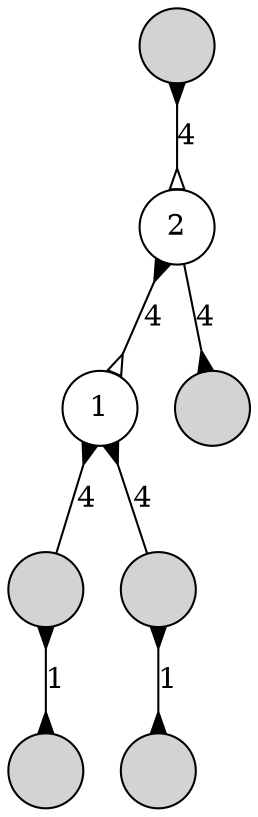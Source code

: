 digraph
{
	node [shape=circle, style=filled, label=""];
	edge [dir=both, arrowtail=none, arrowhead=none];

	n00 -> n10 [label=4, arrowtail=inv, arrowhead=oinv];
	n10 -> n20 [label=4, arrowtail=inv, arrowhead=oinv];
	n10 -> n21 [label=4, arrowhead=inv];
	n20 -> n30 [label=4, arrowtail=inv];
	n20 -> n31 [label=4, arrowtail=inv];
	n30 -> n40 [label=1, arrowtail=inv, arrowhead=inv];
	n31 -> n41 [label=1, arrowtail=inv, arrowhead=inv];

	n10 [style=solid, label=2];
	n20 [style=solid, label=1];
}
